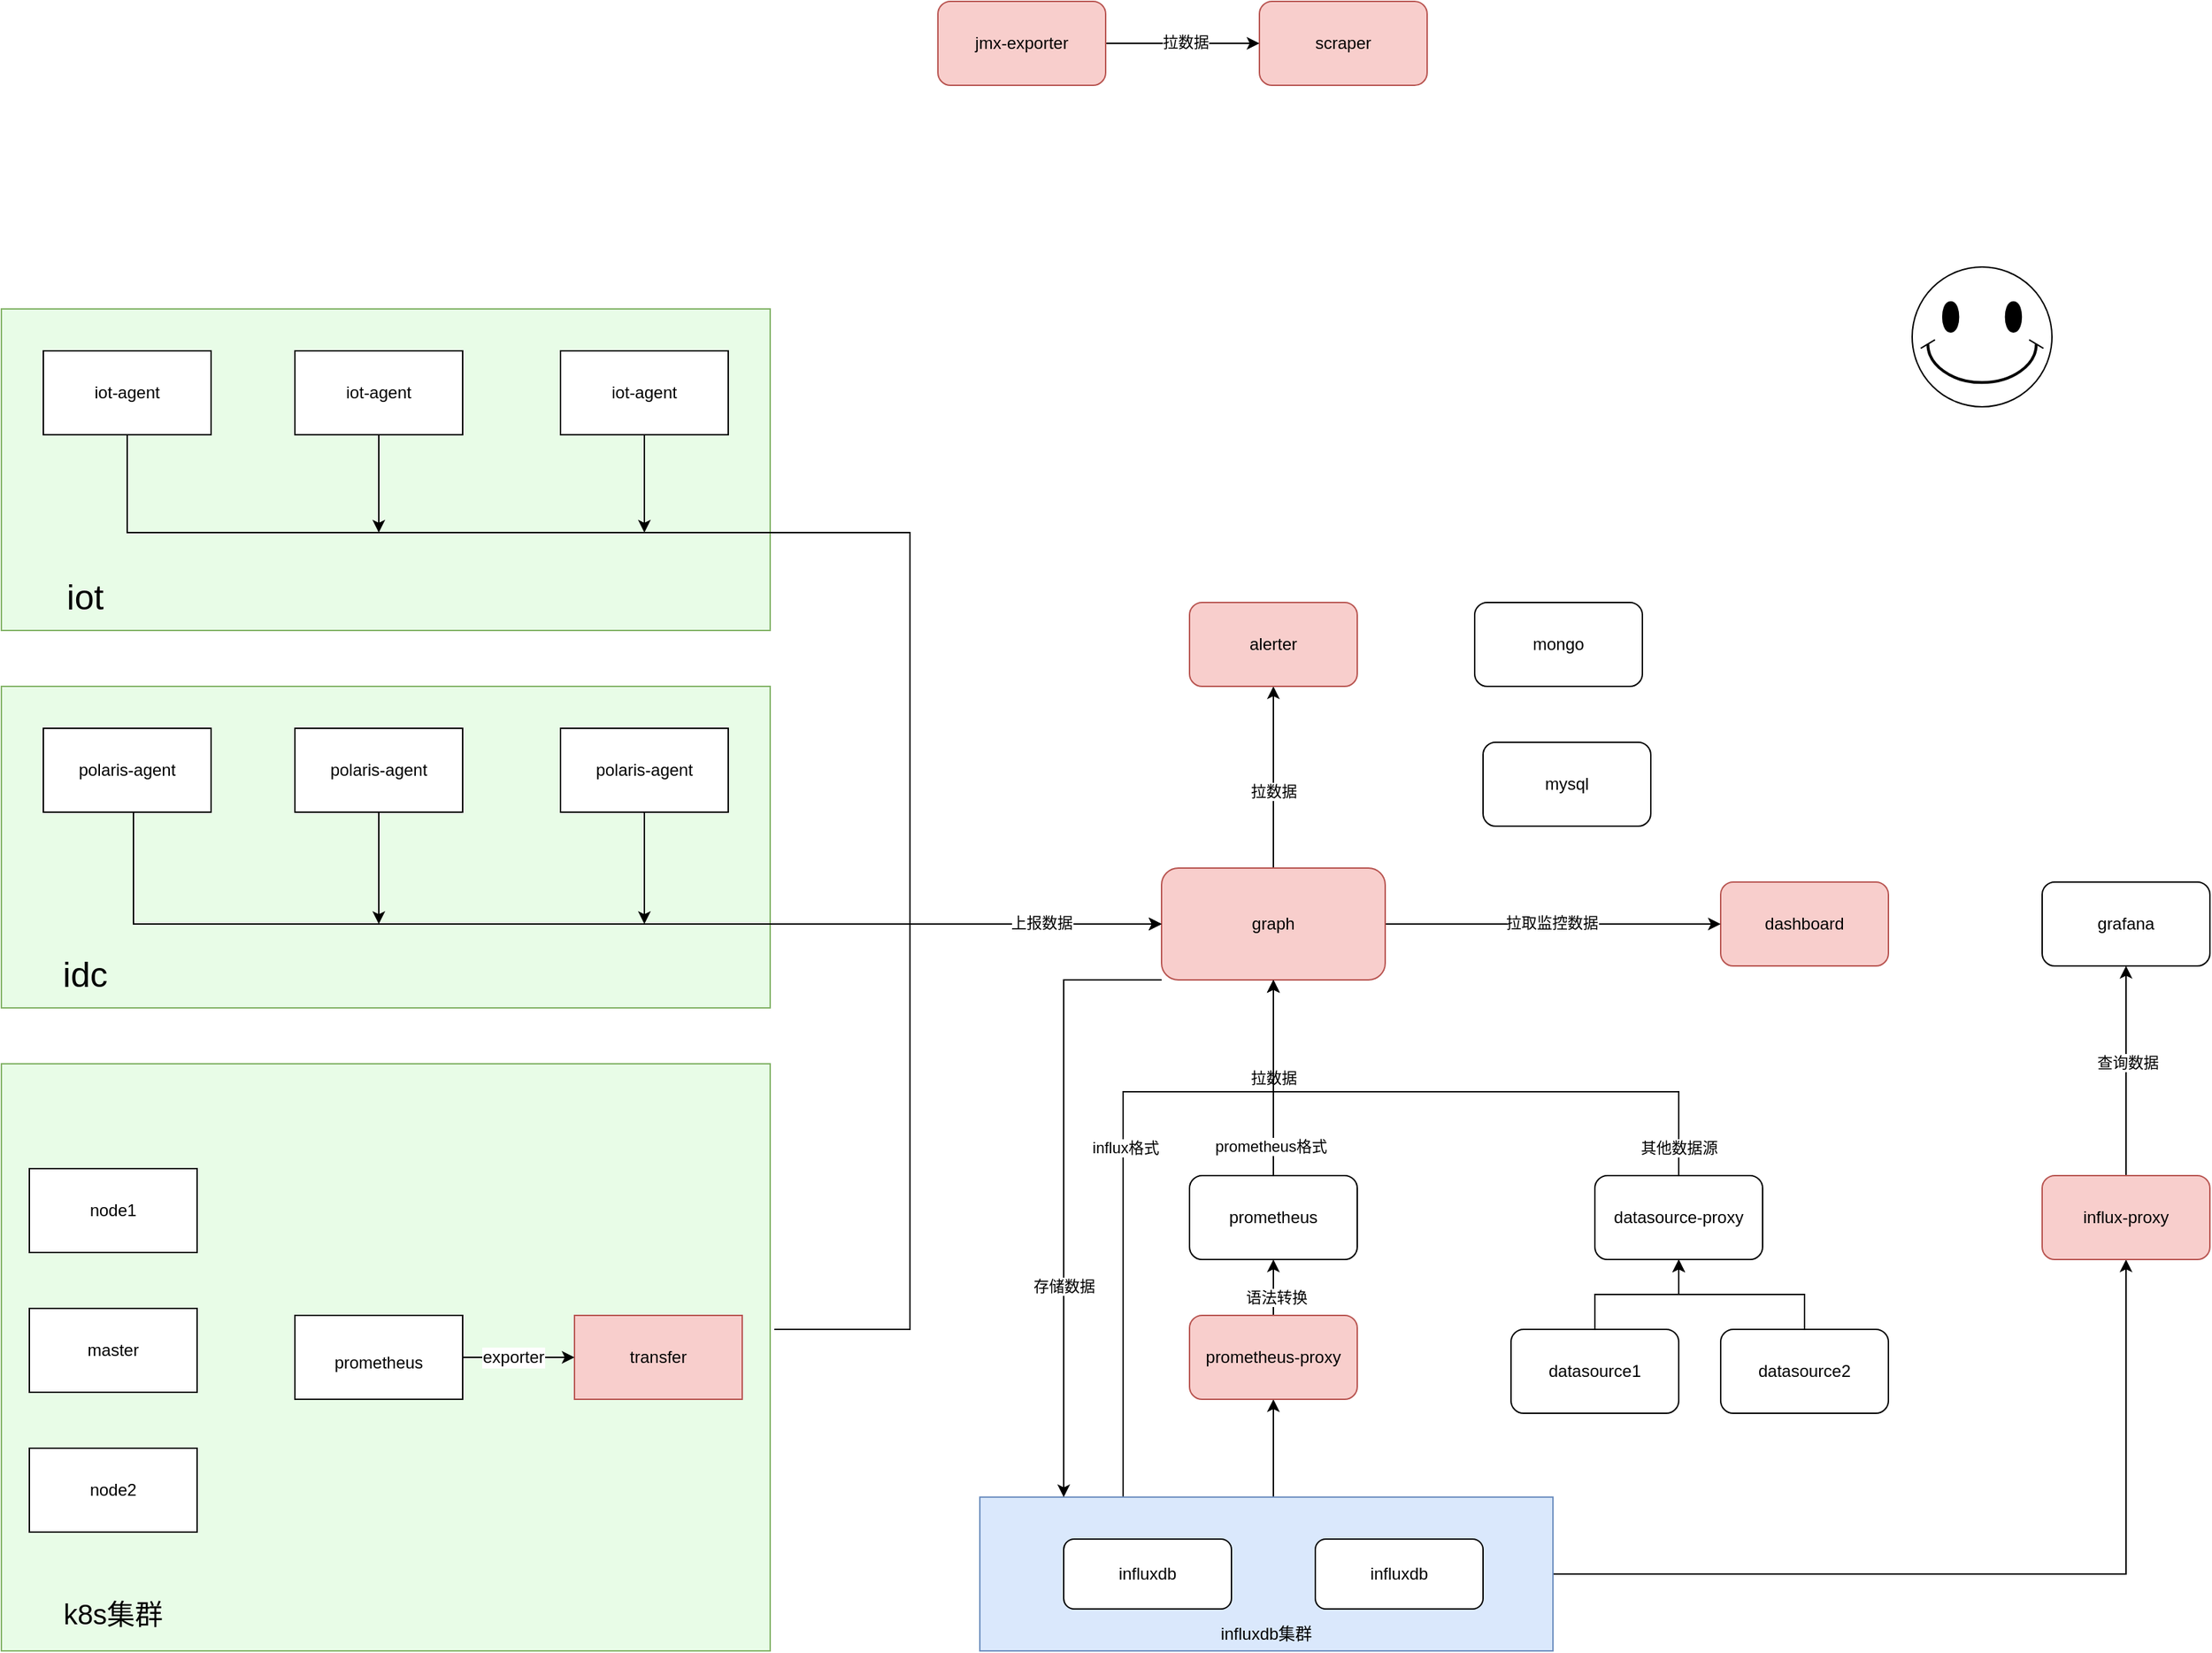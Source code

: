 <mxfile version="24.5.5" type="github">
  <diagram name="第 1 页" id="zJNLE8bN9wBG5qHUzsNH">
    <mxGraphModel dx="1772" dy="1678" grid="1" gridSize="10" guides="1" tooltips="1" connect="1" arrows="1" fold="1" page="1" pageScale="1" pageWidth="827" pageHeight="1169" math="0" shadow="0">
      <root>
        <mxCell id="0" />
        <mxCell id="1" parent="0" />
        <mxCell id="mmYLngL-6dQX-zCMXxUM-11" value="" style="edgeStyle=orthogonalEdgeStyle;rounded=0;orthogonalLoop=1;jettySize=auto;html=1;" parent="1" source="mmYLngL-6dQX-zCMXxUM-14" target="mmYLngL-6dQX-zCMXxUM-29" edge="1">
          <mxGeometry relative="1" as="geometry">
            <Array as="points">
              <mxPoint x="150" y="740" />
              <mxPoint x="150" y="740" />
            </Array>
          </mxGeometry>
        </mxCell>
        <mxCell id="mmYLngL-6dQX-zCMXxUM-58" style="edgeStyle=orthogonalEdgeStyle;rounded=0;orthogonalLoop=1;jettySize=auto;html=1;exitX=0.25;exitY=0;exitDx=0;exitDy=0;" parent="1" source="mmYLngL-6dQX-zCMXxUM-14" edge="1">
          <mxGeometry relative="1" as="geometry">
            <mxPoint x="150" y="400" as="targetPoint" />
            <Array as="points">
              <mxPoint x="42" y="480" />
              <mxPoint x="150" y="480" />
            </Array>
          </mxGeometry>
        </mxCell>
        <mxCell id="mmYLngL-6dQX-zCMXxUM-62" value="influx格式" style="edgeLabel;html=1;align=center;verticalAlign=middle;resizable=0;points=[];" parent="mmYLngL-6dQX-zCMXxUM-58" vertex="1" connectable="0">
          <mxGeometry x="0.05" y="-1" relative="1" as="geometry">
            <mxPoint as="offset" />
          </mxGeometry>
        </mxCell>
        <mxCell id="mmYLngL-6dQX-zCMXxUM-65" style="edgeStyle=orthogonalEdgeStyle;rounded=0;orthogonalLoop=1;jettySize=auto;html=1;entryX=0.5;entryY=1;entryDx=0;entryDy=0;" parent="1" source="mmYLngL-6dQX-zCMXxUM-14" target="mmYLngL-6dQX-zCMXxUM-64" edge="1">
          <mxGeometry relative="1" as="geometry" />
        </mxCell>
        <mxCell id="mmYLngL-6dQX-zCMXxUM-14" value="&lt;br&gt;&lt;br&gt;&lt;br&gt;&lt;br&gt;&lt;br&gt;&lt;br&gt;influxdb集群" style="rounded=0;whiteSpace=wrap;html=1;fillColor=#dae8fc;strokeColor=#6c8ebf;" parent="1" vertex="1">
          <mxGeometry x="-60" y="770" width="410" height="110" as="geometry" />
        </mxCell>
        <mxCell id="mmYLngL-6dQX-zCMXxUM-16" value="dashboard" style="rounded=1;whiteSpace=wrap;html=1;fillColor=#f8cecc;strokeColor=#b85450;" parent="1" vertex="1">
          <mxGeometry x="470" y="330" width="120" height="60" as="geometry" />
        </mxCell>
        <mxCell id="mmYLngL-6dQX-zCMXxUM-18" value="" style="edgeStyle=orthogonalEdgeStyle;rounded=0;orthogonalLoop=1;jettySize=auto;html=1;" parent="1" source="mmYLngL-6dQX-zCMXxUM-20" target="mmYLngL-6dQX-zCMXxUM-23" edge="1">
          <mxGeometry relative="1" as="geometry" />
        </mxCell>
        <mxCell id="mmYLngL-6dQX-zCMXxUM-19" value="拉数据" style="edgeLabel;html=1;align=center;verticalAlign=middle;resizable=0;points=[];" parent="mmYLngL-6dQX-zCMXxUM-18" vertex="1" connectable="0">
          <mxGeometry x="-0.156" relative="1" as="geometry">
            <mxPoint as="offset" />
          </mxGeometry>
        </mxCell>
        <mxCell id="mmYLngL-6dQX-zCMXxUM-60" style="edgeStyle=orthogonalEdgeStyle;rounded=0;orthogonalLoop=1;jettySize=auto;html=1;exitX=0;exitY=1;exitDx=0;exitDy=0;" parent="1" source="mmYLngL-6dQX-zCMXxUM-20" edge="1">
          <mxGeometry relative="1" as="geometry">
            <mxPoint y="770" as="targetPoint" />
            <Array as="points">
              <mxPoint y="400" />
              <mxPoint y="770" />
            </Array>
          </mxGeometry>
        </mxCell>
        <mxCell id="mmYLngL-6dQX-zCMXxUM-61" value="存储数据" style="edgeLabel;html=1;align=center;verticalAlign=middle;resizable=0;points=[];" parent="mmYLngL-6dQX-zCMXxUM-60" vertex="1" connectable="0">
          <mxGeometry x="0.311" relative="1" as="geometry">
            <mxPoint as="offset" />
          </mxGeometry>
        </mxCell>
        <mxCell id="mmYLngL-6dQX-zCMXxUM-77" style="edgeStyle=orthogonalEdgeStyle;rounded=0;orthogonalLoop=1;jettySize=auto;html=1;entryX=0;entryY=0.5;entryDx=0;entryDy=0;" parent="1" source="mmYLngL-6dQX-zCMXxUM-20" target="mmYLngL-6dQX-zCMXxUM-16" edge="1">
          <mxGeometry relative="1" as="geometry" />
        </mxCell>
        <mxCell id="mmYLngL-6dQX-zCMXxUM-78" value="拉取监控数据" style="edgeLabel;html=1;align=center;verticalAlign=middle;resizable=0;points=[];" parent="mmYLngL-6dQX-zCMXxUM-77" vertex="1" connectable="0">
          <mxGeometry x="-0.007" y="1" relative="1" as="geometry">
            <mxPoint as="offset" />
          </mxGeometry>
        </mxCell>
        <mxCell id="mmYLngL-6dQX-zCMXxUM-20" value="graph" style="rounded=1;whiteSpace=wrap;html=1;fillColor=#f8cecc;strokeColor=#b85450;" parent="1" vertex="1">
          <mxGeometry x="70" y="320" width="160" height="80" as="geometry" />
        </mxCell>
        <mxCell id="mmYLngL-6dQX-zCMXxUM-23" value="alerter" style="rounded=1;whiteSpace=wrap;html=1;fillColor=#f8cecc;strokeColor=#b85450;" parent="1" vertex="1">
          <mxGeometry x="90" y="130" width="120" height="60" as="geometry" />
        </mxCell>
        <mxCell id="mmYLngL-6dQX-zCMXxUM-24" value="拉数据" style="edgeStyle=orthogonalEdgeStyle;rounded=0;orthogonalLoop=1;jettySize=auto;html=1;" parent="1" source="mmYLngL-6dQX-zCMXxUM-26" target="mmYLngL-6dQX-zCMXxUM-20" edge="1">
          <mxGeometry relative="1" as="geometry" />
        </mxCell>
        <mxCell id="mmYLngL-6dQX-zCMXxUM-25" value="prometheus格式" style="edgeLabel;html=1;align=center;verticalAlign=middle;resizable=0;points=[];" parent="mmYLngL-6dQX-zCMXxUM-24" vertex="1" connectable="0">
          <mxGeometry x="-0.695" y="2" relative="1" as="geometry">
            <mxPoint as="offset" />
          </mxGeometry>
        </mxCell>
        <mxCell id="mmYLngL-6dQX-zCMXxUM-26" value="prometheus" style="rounded=1;whiteSpace=wrap;html=1;" parent="1" vertex="1">
          <mxGeometry x="90" y="540" width="120" height="60" as="geometry" />
        </mxCell>
        <mxCell id="mmYLngL-6dQX-zCMXxUM-27" value="" style="edgeStyle=orthogonalEdgeStyle;rounded=0;orthogonalLoop=1;jettySize=auto;html=1;" parent="1" source="mmYLngL-6dQX-zCMXxUM-29" target="mmYLngL-6dQX-zCMXxUM-26" edge="1">
          <mxGeometry relative="1" as="geometry" />
        </mxCell>
        <mxCell id="mmYLngL-6dQX-zCMXxUM-28" value="语法转换" style="edgeLabel;html=1;align=center;verticalAlign=middle;resizable=0;points=[];" parent="mmYLngL-6dQX-zCMXxUM-27" vertex="1" connectable="0">
          <mxGeometry x="-0.333" y="-2" relative="1" as="geometry">
            <mxPoint as="offset" />
          </mxGeometry>
        </mxCell>
        <mxCell id="mmYLngL-6dQX-zCMXxUM-29" value="prometheus-proxy" style="rounded=1;whiteSpace=wrap;html=1;fillColor=#f8cecc;strokeColor=#b85450;" parent="1" vertex="1">
          <mxGeometry x="90" y="640" width="120" height="60" as="geometry" />
        </mxCell>
        <mxCell id="mmYLngL-6dQX-zCMXxUM-45" style="edgeStyle=orthogonalEdgeStyle;rounded=0;orthogonalLoop=1;jettySize=auto;html=1;entryX=0.5;entryY=1;entryDx=0;entryDy=0;" parent="1" source="mmYLngL-6dQX-zCMXxUM-32" target="mmYLngL-6dQX-zCMXxUM-20" edge="1">
          <mxGeometry relative="1" as="geometry">
            <Array as="points">
              <mxPoint x="440" y="480" />
              <mxPoint x="150" y="480" />
            </Array>
          </mxGeometry>
        </mxCell>
        <mxCell id="mmYLngL-6dQX-zCMXxUM-63" value="其他数据源" style="edgeLabel;html=1;align=center;verticalAlign=middle;resizable=0;points=[];" parent="mmYLngL-6dQX-zCMXxUM-45" vertex="1" connectable="0">
          <mxGeometry x="-0.907" relative="1" as="geometry">
            <mxPoint as="offset" />
          </mxGeometry>
        </mxCell>
        <mxCell id="mmYLngL-6dQX-zCMXxUM-32" value="datasource-proxy" style="rounded=1;whiteSpace=wrap;html=1;" parent="1" vertex="1">
          <mxGeometry x="380" y="540" width="120" height="60" as="geometry" />
        </mxCell>
        <mxCell id="mmYLngL-6dQX-zCMXxUM-33" style="edgeStyle=orthogonalEdgeStyle;rounded=0;orthogonalLoop=1;jettySize=auto;html=1;entryX=0.5;entryY=1;entryDx=0;entryDy=0;" parent="1" source="mmYLngL-6dQX-zCMXxUM-34" target="mmYLngL-6dQX-zCMXxUM-32" edge="1">
          <mxGeometry relative="1" as="geometry" />
        </mxCell>
        <mxCell id="mmYLngL-6dQX-zCMXxUM-34" value="datasource1" style="rounded=1;whiteSpace=wrap;html=1;" parent="1" vertex="1">
          <mxGeometry x="320" y="650" width="120" height="60" as="geometry" />
        </mxCell>
        <mxCell id="mmYLngL-6dQX-zCMXxUM-35" style="edgeStyle=orthogonalEdgeStyle;rounded=0;orthogonalLoop=1;jettySize=auto;html=1;" parent="1" source="mmYLngL-6dQX-zCMXxUM-36" target="mmYLngL-6dQX-zCMXxUM-32" edge="1">
          <mxGeometry relative="1" as="geometry" />
        </mxCell>
        <mxCell id="mmYLngL-6dQX-zCMXxUM-36" value="datasource2" style="rounded=1;whiteSpace=wrap;html=1;" parent="1" vertex="1">
          <mxGeometry x="470" y="650" width="120" height="60" as="geometry" />
        </mxCell>
        <mxCell id="mmYLngL-6dQX-zCMXxUM-37" value="" style="group" parent="1" vertex="1" connectable="0">
          <mxGeometry y="800" width="300" height="50" as="geometry" />
        </mxCell>
        <mxCell id="mmYLngL-6dQX-zCMXxUM-38" value="influxdb" style="rounded=1;whiteSpace=wrap;html=1;container=0;" parent="mmYLngL-6dQX-zCMXxUM-37" vertex="1">
          <mxGeometry width="120" height="50" as="geometry" />
        </mxCell>
        <mxCell id="mmYLngL-6dQX-zCMXxUM-39" value="influxdb" style="rounded=1;whiteSpace=wrap;html=1;container=0;" parent="mmYLngL-6dQX-zCMXxUM-37" vertex="1">
          <mxGeometry x="180" width="120" height="50" as="geometry" />
        </mxCell>
        <mxCell id="mmYLngL-6dQX-zCMXxUM-47" style="edgeStyle=orthogonalEdgeStyle;rounded=0;orthogonalLoop=1;jettySize=auto;html=1;entryX=0;entryY=0.5;entryDx=0;entryDy=0;exitX=0.5;exitY=0;exitDx=0;exitDy=0;" parent="1" edge="1">
          <mxGeometry relative="1" as="geometry">
            <mxPoint x="-207" y="650" as="sourcePoint" />
            <mxPoint x="70" y="360" as="targetPoint" />
            <Array as="points">
              <mxPoint x="-110" y="650" />
              <mxPoint x="-110" y="360" />
            </Array>
          </mxGeometry>
        </mxCell>
        <mxCell id="mmYLngL-6dQX-zCMXxUM-67" style="edgeStyle=orthogonalEdgeStyle;rounded=0;orthogonalLoop=1;jettySize=auto;html=1;entryX=0.5;entryY=1;entryDx=0;entryDy=0;" parent="1" source="mmYLngL-6dQX-zCMXxUM-64" target="mmYLngL-6dQX-zCMXxUM-66" edge="1">
          <mxGeometry relative="1" as="geometry" />
        </mxCell>
        <mxCell id="mmYLngL-6dQX-zCMXxUM-68" value="查询数据" style="edgeLabel;html=1;align=center;verticalAlign=middle;resizable=0;points=[];" parent="mmYLngL-6dQX-zCMXxUM-67" vertex="1" connectable="0">
          <mxGeometry x="0.083" y="-1" relative="1" as="geometry">
            <mxPoint as="offset" />
          </mxGeometry>
        </mxCell>
        <mxCell id="mmYLngL-6dQX-zCMXxUM-64" value="influx-proxy" style="rounded=1;whiteSpace=wrap;html=1;fillColor=#f8cecc;strokeColor=#b85450;" parent="1" vertex="1">
          <mxGeometry x="700" y="540" width="120" height="60" as="geometry" />
        </mxCell>
        <mxCell id="mmYLngL-6dQX-zCMXxUM-66" value="grafana" style="rounded=1;whiteSpace=wrap;html=1;" parent="1" vertex="1">
          <mxGeometry x="700" y="330" width="120" height="60" as="geometry" />
        </mxCell>
        <mxCell id="mmYLngL-6dQX-zCMXxUM-70" value="scraper" style="rounded=1;whiteSpace=wrap;html=1;fillColor=#f8cecc;strokeColor=#b85450;" parent="1" vertex="1">
          <mxGeometry x="140" y="-300" width="120" height="60" as="geometry" />
        </mxCell>
        <mxCell id="mmYLngL-6dQX-zCMXxUM-74" value="" style="edgeStyle=orthogonalEdgeStyle;rounded=0;orthogonalLoop=1;jettySize=auto;html=1;" parent="1" source="mmYLngL-6dQX-zCMXxUM-73" target="mmYLngL-6dQX-zCMXxUM-70" edge="1">
          <mxGeometry relative="1" as="geometry" />
        </mxCell>
        <mxCell id="mmYLngL-6dQX-zCMXxUM-75" value="拉数据" style="edgeLabel;html=1;align=center;verticalAlign=middle;resizable=0;points=[];" parent="mmYLngL-6dQX-zCMXxUM-74" vertex="1" connectable="0">
          <mxGeometry x="0.025" y="1" relative="1" as="geometry">
            <mxPoint as="offset" />
          </mxGeometry>
        </mxCell>
        <mxCell id="mmYLngL-6dQX-zCMXxUM-73" value="jmx-exporter" style="rounded=1;whiteSpace=wrap;html=1;fillColor=#f8cecc;strokeColor=#b85450;" parent="1" vertex="1">
          <mxGeometry x="-90" y="-300" width="120" height="60" as="geometry" />
        </mxCell>
        <mxCell id="mmYLngL-6dQX-zCMXxUM-2" value="" style="rounded=0;whiteSpace=wrap;html=1;direction=south;fillColor=#E8FCE7;strokeColor=#82b366;" parent="1" vertex="1">
          <mxGeometry x="-760" y="460" width="550" height="420" as="geometry" />
        </mxCell>
        <mxCell id="mmYLngL-6dQX-zCMXxUM-3" value="node1" style="rounded=0;whiteSpace=wrap;html=1;" parent="1" vertex="1">
          <mxGeometry x="-740" y="535" width="120" height="60" as="geometry" />
        </mxCell>
        <mxCell id="mmYLngL-6dQX-zCMXxUM-4" value="master" style="rounded=0;whiteSpace=wrap;html=1;" parent="1" vertex="1">
          <mxGeometry x="-740" y="635" width="120" height="60" as="geometry" />
        </mxCell>
        <mxCell id="mmYLngL-6dQX-zCMXxUM-5" value="node2" style="rounded=0;whiteSpace=wrap;html=1;" parent="1" vertex="1">
          <mxGeometry x="-740" y="735" width="120" height="60" as="geometry" />
        </mxCell>
        <mxCell id="mmYLngL-6dQX-zCMXxUM-6" value="&lt;font style=&quot;font-size: 20px;&quot;&gt;k8s集群&lt;/font&gt;" style="text;html=1;strokeColor=none;fillColor=none;align=center;verticalAlign=middle;whiteSpace=wrap;rounded=0;" parent="1" vertex="1">
          <mxGeometry x="-730" y="831" width="100" height="44" as="geometry" />
        </mxCell>
        <mxCell id="mmYLngL-6dQX-zCMXxUM-7" value="&lt;font style=&quot;font-size: 12px;&quot;&gt;prometheus&lt;/font&gt;" style="rounded=0;whiteSpace=wrap;html=1;fontSize=20;" parent="1" vertex="1">
          <mxGeometry x="-550" y="640" width="120" height="60" as="geometry" />
        </mxCell>
        <mxCell id="mmYLngL-6dQX-zCMXxUM-8" value="transfer" style="rounded=0;whiteSpace=wrap;html=1;fillColor=#f8cecc;strokeColor=#b85450;" parent="1" vertex="1">
          <mxGeometry x="-350" y="640" width="120" height="60" as="geometry" />
        </mxCell>
        <mxCell id="mmYLngL-6dQX-zCMXxUM-9" value="" style="edgeStyle=orthogonalEdgeStyle;rounded=0;orthogonalLoop=1;jettySize=auto;html=1;fontSize=20;" parent="1" source="mmYLngL-6dQX-zCMXxUM-7" target="mmYLngL-6dQX-zCMXxUM-8" edge="1">
          <mxGeometry relative="1" as="geometry" />
        </mxCell>
        <mxCell id="mmYLngL-6dQX-zCMXxUM-10" value="exporter" style="edgeLabel;html=1;align=center;verticalAlign=middle;resizable=0;points=[];fontSize=12;" parent="mmYLngL-6dQX-zCMXxUM-9" vertex="1" connectable="0">
          <mxGeometry x="-0.114" relative="1" as="geometry">
            <mxPoint as="offset" />
          </mxGeometry>
        </mxCell>
        <mxCell id="mmYLngL-6dQX-zCMXxUM-79" value="mysql" style="rounded=1;whiteSpace=wrap;html=1;" parent="1" vertex="1">
          <mxGeometry x="300" y="230" width="120" height="60" as="geometry" />
        </mxCell>
        <mxCell id="mmYLngL-6dQX-zCMXxUM-80" value="mongo" style="rounded=1;whiteSpace=wrap;html=1;" parent="1" vertex="1">
          <mxGeometry x="294" y="130" width="120" height="60" as="geometry" />
        </mxCell>
        <mxCell id="mmYLngL-6dQX-zCMXxUM-92" value="" style="rounded=0;whiteSpace=wrap;html=1;direction=south;fillColor=#E8FCE7;strokeColor=#82b366;" parent="1" vertex="1">
          <mxGeometry x="-760" y="190" width="550" height="230" as="geometry" />
        </mxCell>
        <mxCell id="mmYLngL-6dQX-zCMXxUM-93" value="&lt;font style=&quot;font-size: 25px;&quot;&gt;idc&lt;/font&gt;" style="text;strokeColor=none;align=center;fillColor=none;html=1;verticalAlign=middle;whiteSpace=wrap;rounded=0;" parent="1" vertex="1">
          <mxGeometry x="-730" y="380" width="60" height="30" as="geometry" />
        </mxCell>
        <mxCell id="mmYLngL-6dQX-zCMXxUM-99" style="edgeStyle=orthogonalEdgeStyle;rounded=0;orthogonalLoop=1;jettySize=auto;html=1;entryX=-0.028;entryY=0.492;entryDx=0;entryDy=0;entryPerimeter=0;" parent="1" edge="1">
          <mxGeometry relative="1" as="geometry">
            <mxPoint x="70.0" y="359.96" as="targetPoint" />
            <Array as="points">
              <mxPoint x="-665.52" y="359.6" />
            </Array>
            <mxPoint x="-665.52" y="260.6" as="sourcePoint" />
          </mxGeometry>
        </mxCell>
        <mxCell id="mmYLngL-6dQX-zCMXxUM-94" value="polaris-agent" style="rounded=0;whiteSpace=wrap;html=1;" parent="1" vertex="1">
          <mxGeometry x="-730" y="220" width="120" height="60" as="geometry" />
        </mxCell>
        <mxCell id="a-k5ZQnK_QjZlKG4vjBj-21" style="edgeStyle=orthogonalEdgeStyle;rounded=0;orthogonalLoop=1;jettySize=auto;html=1;" edge="1" parent="1" source="mmYLngL-6dQX-zCMXxUM-95">
          <mxGeometry relative="1" as="geometry">
            <mxPoint x="-490" y="360" as="targetPoint" />
          </mxGeometry>
        </mxCell>
        <mxCell id="mmYLngL-6dQX-zCMXxUM-95" value="polaris-agent" style="rounded=0;whiteSpace=wrap;html=1;" parent="1" vertex="1">
          <mxGeometry x="-550" y="220" width="120" height="60" as="geometry" />
        </mxCell>
        <mxCell id="a-k5ZQnK_QjZlKG4vjBj-20" style="edgeStyle=orthogonalEdgeStyle;rounded=0;orthogonalLoop=1;jettySize=auto;html=1;" edge="1" parent="1" source="mmYLngL-6dQX-zCMXxUM-96">
          <mxGeometry relative="1" as="geometry">
            <mxPoint x="-300" y="360" as="targetPoint" />
          </mxGeometry>
        </mxCell>
        <mxCell id="mmYLngL-6dQX-zCMXxUM-96" value="polaris-agent" style="rounded=0;whiteSpace=wrap;html=1;" parent="1" vertex="1">
          <mxGeometry x="-360" y="220" width="120" height="60" as="geometry" />
        </mxCell>
        <mxCell id="a-k5ZQnK_QjZlKG4vjBj-1" value="" style="verticalLabelPosition=bottom;verticalAlign=top;html=1;shape=mxgraph.basic.smiley" vertex="1" parent="1">
          <mxGeometry x="607" y="-110" width="100" height="100" as="geometry" />
        </mxCell>
        <mxCell id="a-k5ZQnK_QjZlKG4vjBj-8" value="" style="rounded=0;whiteSpace=wrap;html=1;direction=south;fillColor=#E8FCE7;strokeColor=#82b366;" vertex="1" parent="1">
          <mxGeometry x="-760" y="-80" width="550" height="230" as="geometry" />
        </mxCell>
        <mxCell id="a-k5ZQnK_QjZlKG4vjBj-9" value="&lt;font style=&quot;font-size: 25px;&quot;&gt;iot&lt;/font&gt;" style="text;strokeColor=none;align=center;fillColor=none;html=1;verticalAlign=middle;whiteSpace=wrap;rounded=0;" vertex="1" parent="1">
          <mxGeometry x="-730" y="110" width="60" height="30" as="geometry" />
        </mxCell>
        <mxCell id="a-k5ZQnK_QjZlKG4vjBj-15" style="edgeStyle=orthogonalEdgeStyle;rounded=0;orthogonalLoop=1;jettySize=auto;html=1;entryX=0;entryY=0.5;entryDx=0;entryDy=0;" edge="1" parent="1" source="a-k5ZQnK_QjZlKG4vjBj-10" target="mmYLngL-6dQX-zCMXxUM-20">
          <mxGeometry relative="1" as="geometry">
            <Array as="points">
              <mxPoint x="-670" y="80" />
              <mxPoint x="-110" y="80" />
              <mxPoint x="-110" y="360" />
            </Array>
          </mxGeometry>
        </mxCell>
        <mxCell id="a-k5ZQnK_QjZlKG4vjBj-19" value="上报数据" style="edgeLabel;html=1;align=center;verticalAlign=middle;resizable=0;points=[];" vertex="1" connectable="0" parent="a-k5ZQnK_QjZlKG4vjBj-15">
          <mxGeometry x="0.841" y="1" relative="1" as="geometry">
            <mxPoint as="offset" />
          </mxGeometry>
        </mxCell>
        <mxCell id="a-k5ZQnK_QjZlKG4vjBj-10" value="iot-agent" style="rounded=0;whiteSpace=wrap;html=1;" vertex="1" parent="1">
          <mxGeometry x="-730" y="-50" width="120" height="60" as="geometry" />
        </mxCell>
        <mxCell id="a-k5ZQnK_QjZlKG4vjBj-16" style="edgeStyle=orthogonalEdgeStyle;rounded=0;orthogonalLoop=1;jettySize=auto;html=1;" edge="1" parent="1" source="a-k5ZQnK_QjZlKG4vjBj-12">
          <mxGeometry relative="1" as="geometry">
            <mxPoint x="-490" y="80" as="targetPoint" />
          </mxGeometry>
        </mxCell>
        <mxCell id="a-k5ZQnK_QjZlKG4vjBj-12" value="iot-agent" style="rounded=0;whiteSpace=wrap;html=1;" vertex="1" parent="1">
          <mxGeometry x="-550" y="-50" width="120" height="60" as="geometry" />
        </mxCell>
        <mxCell id="a-k5ZQnK_QjZlKG4vjBj-17" style="edgeStyle=orthogonalEdgeStyle;rounded=0;orthogonalLoop=1;jettySize=auto;html=1;" edge="1" parent="1" source="a-k5ZQnK_QjZlKG4vjBj-14">
          <mxGeometry relative="1" as="geometry">
            <mxPoint x="-300" y="80" as="targetPoint" />
          </mxGeometry>
        </mxCell>
        <mxCell id="a-k5ZQnK_QjZlKG4vjBj-14" value="iot-agent" style="rounded=0;whiteSpace=wrap;html=1;" vertex="1" parent="1">
          <mxGeometry x="-360" y="-50" width="120" height="60" as="geometry" />
        </mxCell>
      </root>
    </mxGraphModel>
  </diagram>
</mxfile>
